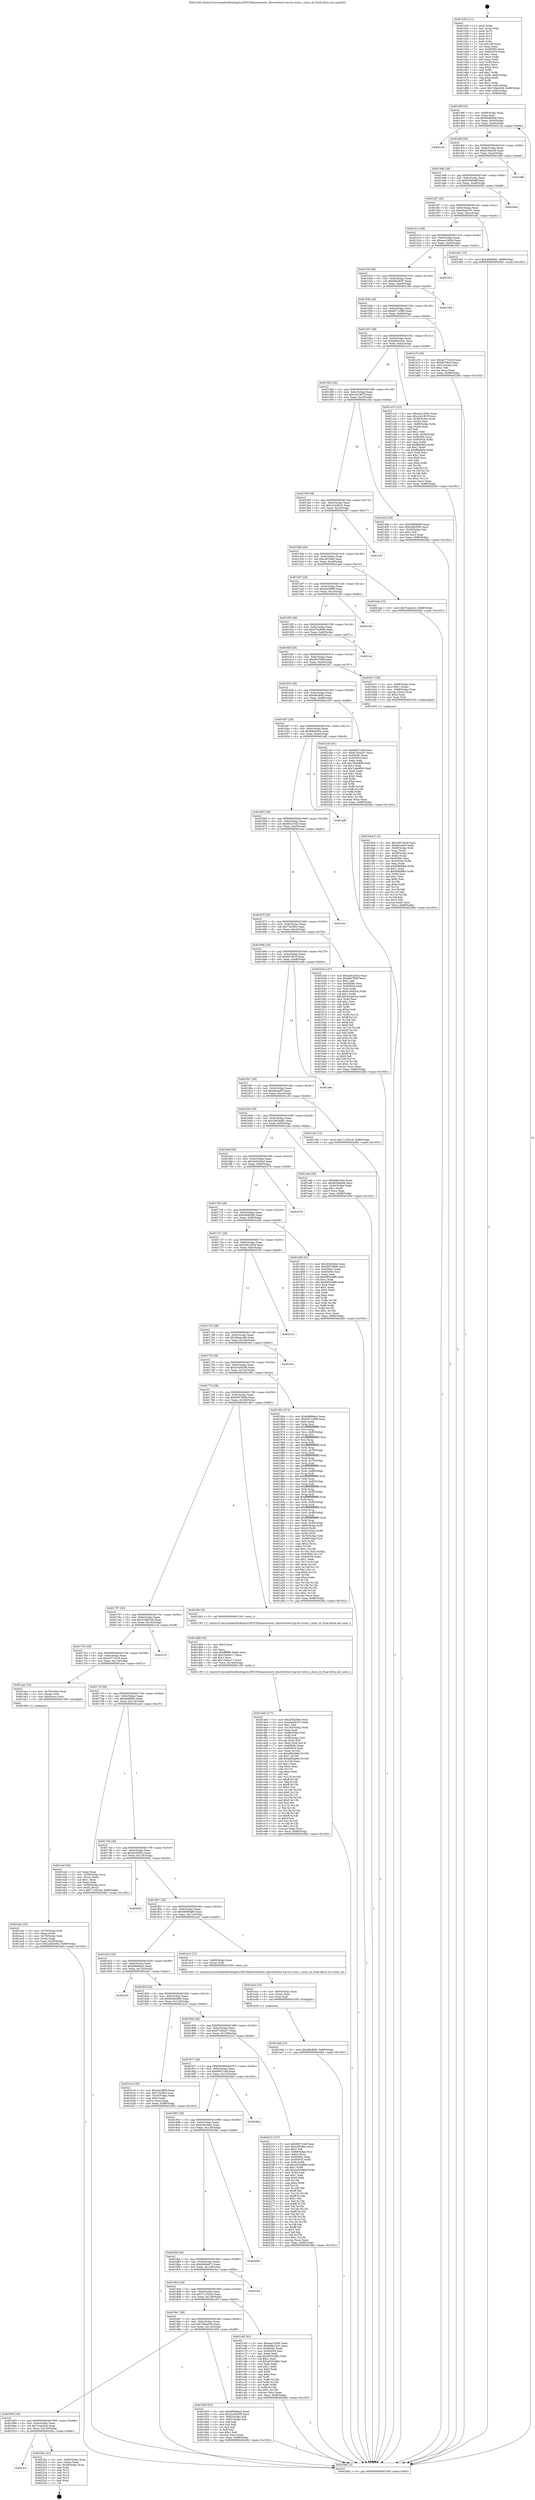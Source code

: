 digraph "0x401430" {
  label = "0x401430 (/mnt/c/Users/mathe/Desktop/tcc/POCII/binaries/extr_libuvtesttest-tcp-try-write.c_close_cb_Final-ollvm.out::main(0))"
  labelloc = "t"
  node[shape=record]

  Entry [label="",width=0.3,height=0.3,shape=circle,fillcolor=black,style=filled]
  "0x40149f" [label="{
     0x40149f [32]\l
     | [instrs]\l
     &nbsp;&nbsp;0x40149f \<+6\>: mov -0x88(%rbp),%eax\l
     &nbsp;&nbsp;0x4014a5 \<+2\>: mov %eax,%ecx\l
     &nbsp;&nbsp;0x4014a7 \<+6\>: sub $0x83d60fa9,%ecx\l
     &nbsp;&nbsp;0x4014ad \<+6\>: mov %eax,-0x9c(%rbp)\l
     &nbsp;&nbsp;0x4014b3 \<+6\>: mov %ecx,-0xa0(%rbp)\l
     &nbsp;&nbsp;0x4014b9 \<+6\>: je 000000000040213e \<main+0xd0e\>\l
  }"]
  "0x40213e" [label="{
     0x40213e\l
  }", style=dashed]
  "0x4014bf" [label="{
     0x4014bf [28]\l
     | [instrs]\l
     &nbsp;&nbsp;0x4014bf \<+5\>: jmp 00000000004014c4 \<main+0x94\>\l
     &nbsp;&nbsp;0x4014c4 \<+6\>: mov -0x9c(%rbp),%eax\l
     &nbsp;&nbsp;0x4014ca \<+5\>: sub $0x91fde204,%eax\l
     &nbsp;&nbsp;0x4014cf \<+6\>: mov %eax,-0xa4(%rbp)\l
     &nbsp;&nbsp;0x4014d5 \<+6\>: je 0000000000401fd6 \<main+0xba6\>\l
  }"]
  Exit [label="",width=0.3,height=0.3,shape=circle,fillcolor=black,style=filled,peripheries=2]
  "0x401fd6" [label="{
     0x401fd6\l
  }", style=dashed]
  "0x4014db" [label="{
     0x4014db [28]\l
     | [instrs]\l
     &nbsp;&nbsp;0x4014db \<+5\>: jmp 00000000004014e0 \<main+0xb0\>\l
     &nbsp;&nbsp;0x4014e0 \<+6\>: mov -0x9c(%rbp),%eax\l
     &nbsp;&nbsp;0x4014e6 \<+5\>: sub $0x93600eff,%eax\l
     &nbsp;&nbsp;0x4014eb \<+6\>: mov %eax,-0xa8(%rbp)\l
     &nbsp;&nbsp;0x4014f1 \<+6\>: je 0000000000402009 \<main+0xbd9\>\l
  }"]
  "0x40191f" [label="{
     0x40191f\l
  }", style=dashed]
  "0x402009" [label="{
     0x402009\l
  }", style=dashed]
  "0x4014f7" [label="{
     0x4014f7 [28]\l
     | [instrs]\l
     &nbsp;&nbsp;0x4014f7 \<+5\>: jmp 00000000004014fc \<main+0xcc\>\l
     &nbsp;&nbsp;0x4014fc \<+6\>: mov -0x9c(%rbp),%eax\l
     &nbsp;&nbsp;0x401502 \<+5\>: sub $0xa5eeb191,%eax\l
     &nbsp;&nbsp;0x401507 \<+6\>: mov %eax,-0xac(%rbp)\l
     &nbsp;&nbsp;0x40150d \<+6\>: je 0000000000401e91 \<main+0xa61\>\l
  }"]
  "0x4022bc" [label="{
     0x4022bc [21]\l
     | [instrs]\l
     &nbsp;&nbsp;0x4022bc \<+4\>: mov -0x80(%rbp),%rax\l
     &nbsp;&nbsp;0x4022c0 \<+2\>: mov (%rax),%eax\l
     &nbsp;&nbsp;0x4022c2 \<+4\>: lea -0x28(%rbp),%rsp\l
     &nbsp;&nbsp;0x4022c6 \<+1\>: pop %rbx\l
     &nbsp;&nbsp;0x4022c7 \<+2\>: pop %r12\l
     &nbsp;&nbsp;0x4022c9 \<+2\>: pop %r13\l
     &nbsp;&nbsp;0x4022cb \<+2\>: pop %r14\l
     &nbsp;&nbsp;0x4022cd \<+2\>: pop %r15\l
     &nbsp;&nbsp;0x4022cf \<+1\>: pop %rbp\l
     &nbsp;&nbsp;0x4022d0 \<+1\>: ret\l
  }"]
  "0x401e91" [label="{
     0x401e91 [15]\l
     | [instrs]\l
     &nbsp;&nbsp;0x401e91 \<+10\>: movl $0x4fa80fb2,-0x88(%rbp)\l
     &nbsp;&nbsp;0x401e9b \<+5\>: jmp 0000000000402482 \<main+0x1052\>\l
  }"]
  "0x401513" [label="{
     0x401513 [28]\l
     | [instrs]\l
     &nbsp;&nbsp;0x401513 \<+5\>: jmp 0000000000401518 \<main+0xe8\>\l
     &nbsp;&nbsp;0x401518 \<+6\>: mov -0x9c(%rbp),%eax\l
     &nbsp;&nbsp;0x40151e \<+5\>: sub $0xaea14564,%eax\l
     &nbsp;&nbsp;0x401523 \<+6\>: mov %eax,-0xb0(%rbp)\l
     &nbsp;&nbsp;0x401529 \<+6\>: je 0000000000402353 \<main+0xf23\>\l
  }"]
  "0x401edd" [label="{
     0x401edd [15]\l
     | [instrs]\l
     &nbsp;&nbsp;0x401edd \<+10\>: movl $0xef4c80fc,-0x88(%rbp)\l
     &nbsp;&nbsp;0x401ee7 \<+5\>: jmp 0000000000402482 \<main+0x1052\>\l
  }"]
  "0x402353" [label="{
     0x402353\l
  }", style=dashed]
  "0x40152f" [label="{
     0x40152f [28]\l
     | [instrs]\l
     &nbsp;&nbsp;0x40152f \<+5\>: jmp 0000000000401534 \<main+0x104\>\l
     &nbsp;&nbsp;0x401534 \<+6\>: mov -0x9c(%rbp),%eax\l
     &nbsp;&nbsp;0x40153a \<+5\>: sub $0xb8a28cf7,%eax\l
     &nbsp;&nbsp;0x40153f \<+6\>: mov %eax,-0xb4(%rbp)\l
     &nbsp;&nbsp;0x401545 \<+6\>: je 0000000000402168 \<main+0xd38\>\l
  }"]
  "0x401ece" [label="{
     0x401ece [15]\l
     | [instrs]\l
     &nbsp;&nbsp;0x401ece \<+4\>: mov -0x60(%rbp),%rax\l
     &nbsp;&nbsp;0x401ed2 \<+3\>: mov (%rax),%rax\l
     &nbsp;&nbsp;0x401ed5 \<+3\>: mov %rax,%rdi\l
     &nbsp;&nbsp;0x401ed8 \<+5\>: call 0000000000401030 \<free@plt\>\l
     | [calls]\l
     &nbsp;&nbsp;0x401030 \{1\} (unknown)\l
  }"]
  "0x402168" [label="{
     0x402168\l
  }", style=dashed]
  "0x40154b" [label="{
     0x40154b [28]\l
     | [instrs]\l
     &nbsp;&nbsp;0x40154b \<+5\>: jmp 0000000000401550 \<main+0x120\>\l
     &nbsp;&nbsp;0x401550 \<+6\>: mov -0x9c(%rbp),%eax\l
     &nbsp;&nbsp;0x401556 \<+5\>: sub $0xb971c069,%eax\l
     &nbsp;&nbsp;0x40155b \<+6\>: mov %eax,-0xb8(%rbp)\l
     &nbsp;&nbsp;0x401561 \<+6\>: je 0000000000401a70 \<main+0x640\>\l
  }"]
  "0x401de0" [label="{
     0x401de0 [177]\l
     | [instrs]\l
     &nbsp;&nbsp;0x401de0 \<+5\>: mov $0x2b5d29ed,%ecx\l
     &nbsp;&nbsp;0x401de5 \<+5\>: mov $0xa5eeb191,%edx\l
     &nbsp;&nbsp;0x401dea \<+3\>: mov $0x1,%sil\l
     &nbsp;&nbsp;0x401ded \<+6\>: mov -0x144(%rbp),%edi\l
     &nbsp;&nbsp;0x401df3 \<+3\>: imul %eax,%edi\l
     &nbsp;&nbsp;0x401df6 \<+4\>: mov -0x60(%rbp),%r8\l
     &nbsp;&nbsp;0x401dfa \<+3\>: mov (%r8),%r8\l
     &nbsp;&nbsp;0x401dfd \<+4\>: mov -0x58(%rbp),%r9\l
     &nbsp;&nbsp;0x401e01 \<+3\>: movslq (%r9),%r9\l
     &nbsp;&nbsp;0x401e04 \<+4\>: mov %edi,(%r8,%r9,4)\l
     &nbsp;&nbsp;0x401e08 \<+7\>: mov 0x40506c,%eax\l
     &nbsp;&nbsp;0x401e0f \<+7\>: mov 0x405054,%edi\l
     &nbsp;&nbsp;0x401e16 \<+3\>: mov %eax,%r10d\l
     &nbsp;&nbsp;0x401e19 \<+7\>: sub $0xa9f2ab8d,%r10d\l
     &nbsp;&nbsp;0x401e20 \<+4\>: sub $0x1,%r10d\l
     &nbsp;&nbsp;0x401e24 \<+7\>: add $0xa9f2ab8d,%r10d\l
     &nbsp;&nbsp;0x401e2b \<+4\>: imul %r10d,%eax\l
     &nbsp;&nbsp;0x401e2f \<+3\>: and $0x1,%eax\l
     &nbsp;&nbsp;0x401e32 \<+3\>: cmp $0x0,%eax\l
     &nbsp;&nbsp;0x401e35 \<+4\>: sete %r11b\l
     &nbsp;&nbsp;0x401e39 \<+3\>: cmp $0xa,%edi\l
     &nbsp;&nbsp;0x401e3c \<+3\>: setl %bl\l
     &nbsp;&nbsp;0x401e3f \<+3\>: mov %r11b,%r14b\l
     &nbsp;&nbsp;0x401e42 \<+4\>: xor $0xff,%r14b\l
     &nbsp;&nbsp;0x401e46 \<+3\>: mov %bl,%r15b\l
     &nbsp;&nbsp;0x401e49 \<+4\>: xor $0xff,%r15b\l
     &nbsp;&nbsp;0x401e4d \<+4\>: xor $0x0,%sil\l
     &nbsp;&nbsp;0x401e51 \<+3\>: mov %r14b,%r12b\l
     &nbsp;&nbsp;0x401e54 \<+4\>: and $0x0,%r12b\l
     &nbsp;&nbsp;0x401e58 \<+3\>: and %sil,%r11b\l
     &nbsp;&nbsp;0x401e5b \<+3\>: mov %r15b,%r13b\l
     &nbsp;&nbsp;0x401e5e \<+4\>: and $0x0,%r13b\l
     &nbsp;&nbsp;0x401e62 \<+3\>: and %sil,%bl\l
     &nbsp;&nbsp;0x401e65 \<+3\>: or %r11b,%r12b\l
     &nbsp;&nbsp;0x401e68 \<+3\>: or %bl,%r13b\l
     &nbsp;&nbsp;0x401e6b \<+3\>: xor %r13b,%r12b\l
     &nbsp;&nbsp;0x401e6e \<+3\>: or %r15b,%r14b\l
     &nbsp;&nbsp;0x401e71 \<+4\>: xor $0xff,%r14b\l
     &nbsp;&nbsp;0x401e75 \<+4\>: or $0x0,%sil\l
     &nbsp;&nbsp;0x401e79 \<+3\>: and %sil,%r14b\l
     &nbsp;&nbsp;0x401e7c \<+3\>: or %r14b,%r12b\l
     &nbsp;&nbsp;0x401e7f \<+4\>: test $0x1,%r12b\l
     &nbsp;&nbsp;0x401e83 \<+3\>: cmovne %edx,%ecx\l
     &nbsp;&nbsp;0x401e86 \<+6\>: mov %ecx,-0x88(%rbp)\l
     &nbsp;&nbsp;0x401e8c \<+5\>: jmp 0000000000402482 \<main+0x1052\>\l
  }"]
  "0x401a70" [label="{
     0x401a70 [30]\l
     | [instrs]\l
     &nbsp;&nbsp;0x401a70 \<+5\>: mov $0x4d771b18,%eax\l
     &nbsp;&nbsp;0x401a75 \<+5\>: mov $0x8679b1f,%ecx\l
     &nbsp;&nbsp;0x401a7a \<+3\>: mov -0x31(%rbp),%dl\l
     &nbsp;&nbsp;0x401a7d \<+3\>: test $0x1,%dl\l
     &nbsp;&nbsp;0x401a80 \<+3\>: cmovne %ecx,%eax\l
     &nbsp;&nbsp;0x401a83 \<+6\>: mov %eax,-0x88(%rbp)\l
     &nbsp;&nbsp;0x401a89 \<+5\>: jmp 0000000000402482 \<main+0x1052\>\l
  }"]
  "0x401567" [label="{
     0x401567 [28]\l
     | [instrs]\l
     &nbsp;&nbsp;0x401567 \<+5\>: jmp 000000000040156c \<main+0x13c\>\l
     &nbsp;&nbsp;0x40156c \<+6\>: mov -0x9c(%rbp),%eax\l
     &nbsp;&nbsp;0x401572 \<+5\>: sub $0xb99a32d1,%eax\l
     &nbsp;&nbsp;0x401577 \<+6\>: mov %eax,-0xbc(%rbp)\l
     &nbsp;&nbsp;0x40157d \<+6\>: je 0000000000401cc0 \<main+0x890\>\l
  }"]
  "0x401db8" [label="{
     0x401db8 [40]\l
     | [instrs]\l
     &nbsp;&nbsp;0x401db8 \<+5\>: mov $0x2,%ecx\l
     &nbsp;&nbsp;0x401dbd \<+1\>: cltd\l
     &nbsp;&nbsp;0x401dbe \<+2\>: idiv %ecx\l
     &nbsp;&nbsp;0x401dc0 \<+6\>: imul $0xfffffffe,%edx,%ecx\l
     &nbsp;&nbsp;0x401dc6 \<+6\>: sub $0x10e0ac17,%ecx\l
     &nbsp;&nbsp;0x401dcc \<+3\>: add $0x1,%ecx\l
     &nbsp;&nbsp;0x401dcf \<+6\>: add $0x10e0ac17,%ecx\l
     &nbsp;&nbsp;0x401dd5 \<+6\>: mov %ecx,-0x144(%rbp)\l
     &nbsp;&nbsp;0x401ddb \<+5\>: call 0000000000401160 \<next_i\>\l
     | [calls]\l
     &nbsp;&nbsp;0x401160 \{1\} (/mnt/c/Users/mathe/Desktop/tcc/POCII/binaries/extr_libuvtesttest-tcp-try-write.c_close_cb_Final-ollvm.out::next_i)\l
  }"]
  "0x401cc0" [label="{
     0x401cc0 [122]\l
     | [instrs]\l
     &nbsp;&nbsp;0x401cc0 \<+5\>: mov $0xaea14564,%eax\l
     &nbsp;&nbsp;0x401cc5 \<+5\>: mov $0xc2e1907f,%ecx\l
     &nbsp;&nbsp;0x401cca \<+4\>: mov -0x58(%rbp),%rdx\l
     &nbsp;&nbsp;0x401cce \<+2\>: mov (%rdx),%esi\l
     &nbsp;&nbsp;0x401cd0 \<+4\>: mov -0x68(%rbp),%rdx\l
     &nbsp;&nbsp;0x401cd4 \<+2\>: cmp (%rdx),%esi\l
     &nbsp;&nbsp;0x401cd6 \<+4\>: setl %dil\l
     &nbsp;&nbsp;0x401cda \<+4\>: and $0x1,%dil\l
     &nbsp;&nbsp;0x401cde \<+4\>: mov %dil,-0x29(%rbp)\l
     &nbsp;&nbsp;0x401ce2 \<+7\>: mov 0x40506c,%esi\l
     &nbsp;&nbsp;0x401ce9 \<+8\>: mov 0x405054,%r8d\l
     &nbsp;&nbsp;0x401cf1 \<+3\>: mov %esi,%r9d\l
     &nbsp;&nbsp;0x401cf4 \<+7\>: add $0xffeaf40a,%r9d\l
     &nbsp;&nbsp;0x401cfb \<+4\>: sub $0x1,%r9d\l
     &nbsp;&nbsp;0x401cff \<+7\>: sub $0xffeaf40a,%r9d\l
     &nbsp;&nbsp;0x401d06 \<+4\>: imul %r9d,%esi\l
     &nbsp;&nbsp;0x401d0a \<+3\>: and $0x1,%esi\l
     &nbsp;&nbsp;0x401d0d \<+3\>: cmp $0x0,%esi\l
     &nbsp;&nbsp;0x401d10 \<+4\>: sete %dil\l
     &nbsp;&nbsp;0x401d14 \<+4\>: cmp $0xa,%r8d\l
     &nbsp;&nbsp;0x401d18 \<+4\>: setl %r10b\l
     &nbsp;&nbsp;0x401d1c \<+3\>: mov %dil,%r11b\l
     &nbsp;&nbsp;0x401d1f \<+3\>: and %r10b,%r11b\l
     &nbsp;&nbsp;0x401d22 \<+3\>: xor %r10b,%dil\l
     &nbsp;&nbsp;0x401d25 \<+3\>: or %dil,%r11b\l
     &nbsp;&nbsp;0x401d28 \<+4\>: test $0x1,%r11b\l
     &nbsp;&nbsp;0x401d2c \<+3\>: cmovne %ecx,%eax\l
     &nbsp;&nbsp;0x401d2f \<+6\>: mov %eax,-0x88(%rbp)\l
     &nbsp;&nbsp;0x401d35 \<+5\>: jmp 0000000000402482 \<main+0x1052\>\l
  }"]
  "0x401583" [label="{
     0x401583 [28]\l
     | [instrs]\l
     &nbsp;&nbsp;0x401583 \<+5\>: jmp 0000000000401588 \<main+0x158\>\l
     &nbsp;&nbsp;0x401588 \<+6\>: mov -0x9c(%rbp),%eax\l
     &nbsp;&nbsp;0x40158e \<+5\>: sub $0xc2e1907f,%eax\l
     &nbsp;&nbsp;0x401593 \<+6\>: mov %eax,-0xc0(%rbp)\l
     &nbsp;&nbsp;0x401599 \<+6\>: je 0000000000401d3a \<main+0x90a\>\l
  }"]
  "0x401be4" [label="{
     0x401be4 [114]\l
     | [instrs]\l
     &nbsp;&nbsp;0x401be4 \<+5\>: mov $0x2d0c263d,%ecx\l
     &nbsp;&nbsp;0x401be9 \<+5\>: mov $0xebcae50,%edx\l
     &nbsp;&nbsp;0x401bee \<+4\>: mov -0x60(%rbp),%rdi\l
     &nbsp;&nbsp;0x401bf2 \<+3\>: mov %rax,(%rdi)\l
     &nbsp;&nbsp;0x401bf5 \<+4\>: mov -0x58(%rbp),%rax\l
     &nbsp;&nbsp;0x401bf9 \<+6\>: movl $0x0,(%rax)\l
     &nbsp;&nbsp;0x401bff \<+7\>: mov 0x40506c,%esi\l
     &nbsp;&nbsp;0x401c06 \<+8\>: mov 0x405054,%r8d\l
     &nbsp;&nbsp;0x401c0e \<+3\>: mov %esi,%r9d\l
     &nbsp;&nbsp;0x401c11 \<+7\>: add $0xf0869fb4,%r9d\l
     &nbsp;&nbsp;0x401c18 \<+4\>: sub $0x1,%r9d\l
     &nbsp;&nbsp;0x401c1c \<+7\>: sub $0xf0869fb4,%r9d\l
     &nbsp;&nbsp;0x401c23 \<+4\>: imul %r9d,%esi\l
     &nbsp;&nbsp;0x401c27 \<+3\>: and $0x1,%esi\l
     &nbsp;&nbsp;0x401c2a \<+3\>: cmp $0x0,%esi\l
     &nbsp;&nbsp;0x401c2d \<+4\>: sete %r10b\l
     &nbsp;&nbsp;0x401c31 \<+4\>: cmp $0xa,%r8d\l
     &nbsp;&nbsp;0x401c35 \<+4\>: setl %r11b\l
     &nbsp;&nbsp;0x401c39 \<+3\>: mov %r10b,%bl\l
     &nbsp;&nbsp;0x401c3c \<+3\>: and %r11b,%bl\l
     &nbsp;&nbsp;0x401c3f \<+3\>: xor %r11b,%r10b\l
     &nbsp;&nbsp;0x401c42 \<+3\>: or %r10b,%bl\l
     &nbsp;&nbsp;0x401c45 \<+3\>: test $0x1,%bl\l
     &nbsp;&nbsp;0x401c48 \<+3\>: cmovne %edx,%ecx\l
     &nbsp;&nbsp;0x401c4b \<+6\>: mov %ecx,-0x88(%rbp)\l
     &nbsp;&nbsp;0x401c51 \<+5\>: jmp 0000000000402482 \<main+0x1052\>\l
  }"]
  "0x401d3a" [label="{
     0x401d3a [30]\l
     | [instrs]\l
     &nbsp;&nbsp;0x401d3a \<+5\>: mov $0x59099a69,%eax\l
     &nbsp;&nbsp;0x401d3f \<+5\>: mov $0x2d0b5f40,%ecx\l
     &nbsp;&nbsp;0x401d44 \<+3\>: mov -0x29(%rbp),%dl\l
     &nbsp;&nbsp;0x401d47 \<+3\>: test $0x1,%dl\l
     &nbsp;&nbsp;0x401d4a \<+3\>: cmovne %ecx,%eax\l
     &nbsp;&nbsp;0x401d4d \<+6\>: mov %eax,-0x88(%rbp)\l
     &nbsp;&nbsp;0x401d53 \<+5\>: jmp 0000000000402482 \<main+0x1052\>\l
  }"]
  "0x40159f" [label="{
     0x40159f [28]\l
     | [instrs]\l
     &nbsp;&nbsp;0x40159f \<+5\>: jmp 00000000004015a4 \<main+0x174\>\l
     &nbsp;&nbsp;0x4015a4 \<+6\>: mov -0x9c(%rbp),%eax\l
     &nbsp;&nbsp;0x4015aa \<+5\>: sub $0xc4c2db1b,%eax\l
     &nbsp;&nbsp;0x4015af \<+6\>: mov %eax,-0xc4(%rbp)\l
     &nbsp;&nbsp;0x4015b5 \<+6\>: je 0000000000401f47 \<main+0xb17\>\l
  }"]
  "0x401abc" [label="{
     0x401abc [30]\l
     | [instrs]\l
     &nbsp;&nbsp;0x401abc \<+4\>: mov -0x70(%rbp),%rdi\l
     &nbsp;&nbsp;0x401ac0 \<+2\>: mov %eax,(%rdi)\l
     &nbsp;&nbsp;0x401ac2 \<+4\>: mov -0x70(%rbp),%rdi\l
     &nbsp;&nbsp;0x401ac6 \<+2\>: mov (%rdi),%eax\l
     &nbsp;&nbsp;0x401ac8 \<+3\>: mov %eax,-0x30(%rbp)\l
     &nbsp;&nbsp;0x401acb \<+10\>: movl $0x2a634462,-0x88(%rbp)\l
     &nbsp;&nbsp;0x401ad5 \<+5\>: jmp 0000000000402482 \<main+0x1052\>\l
  }"]
  "0x401f47" [label="{
     0x401f47\l
  }", style=dashed]
  "0x4015bb" [label="{
     0x4015bb [28]\l
     | [instrs]\l
     &nbsp;&nbsp;0x4015bb \<+5\>: jmp 00000000004015c0 \<main+0x190\>\l
     &nbsp;&nbsp;0x4015c0 \<+6\>: mov -0x9c(%rbp),%eax\l
     &nbsp;&nbsp;0x4015c6 \<+5\>: sub $0xc4f33fee,%eax\l
     &nbsp;&nbsp;0x4015cb \<+6\>: mov %eax,-0xc8(%rbp)\l
     &nbsp;&nbsp;0x4015d1 \<+6\>: je 00000000004022ad \<main+0xe7d\>\l
  }"]
  "0x401430" [label="{
     0x401430 [111]\l
     | [instrs]\l
     &nbsp;&nbsp;0x401430 \<+1\>: push %rbp\l
     &nbsp;&nbsp;0x401431 \<+3\>: mov %rsp,%rbp\l
     &nbsp;&nbsp;0x401434 \<+2\>: push %r15\l
     &nbsp;&nbsp;0x401436 \<+2\>: push %r14\l
     &nbsp;&nbsp;0x401438 \<+2\>: push %r13\l
     &nbsp;&nbsp;0x40143a \<+2\>: push %r12\l
     &nbsp;&nbsp;0x40143c \<+1\>: push %rbx\l
     &nbsp;&nbsp;0x40143d \<+7\>: sub $0x148,%rsp\l
     &nbsp;&nbsp;0x401444 \<+2\>: xor %eax,%eax\l
     &nbsp;&nbsp;0x401446 \<+7\>: mov 0x40506c,%ecx\l
     &nbsp;&nbsp;0x40144d \<+7\>: mov 0x405054,%edx\l
     &nbsp;&nbsp;0x401454 \<+3\>: sub $0x1,%eax\l
     &nbsp;&nbsp;0x401457 \<+3\>: mov %ecx,%r8d\l
     &nbsp;&nbsp;0x40145a \<+3\>: add %eax,%r8d\l
     &nbsp;&nbsp;0x40145d \<+4\>: imul %r8d,%ecx\l
     &nbsp;&nbsp;0x401461 \<+3\>: and $0x1,%ecx\l
     &nbsp;&nbsp;0x401464 \<+3\>: cmp $0x0,%ecx\l
     &nbsp;&nbsp;0x401467 \<+4\>: sete %r9b\l
     &nbsp;&nbsp;0x40146b \<+4\>: and $0x1,%r9b\l
     &nbsp;&nbsp;0x40146f \<+7\>: mov %r9b,-0x82(%rbp)\l
     &nbsp;&nbsp;0x401476 \<+3\>: cmp $0xa,%edx\l
     &nbsp;&nbsp;0x401479 \<+4\>: setl %r9b\l
     &nbsp;&nbsp;0x40147d \<+4\>: and $0x1,%r9b\l
     &nbsp;&nbsp;0x401481 \<+7\>: mov %r9b,-0x81(%rbp)\l
     &nbsp;&nbsp;0x401488 \<+10\>: movl $0x728ea50d,-0x88(%rbp)\l
     &nbsp;&nbsp;0x401492 \<+6\>: mov %edi,-0x8c(%rbp)\l
     &nbsp;&nbsp;0x401498 \<+7\>: mov %rsi,-0x98(%rbp)\l
  }"]
  "0x4022ad" [label="{
     0x4022ad [15]\l
     | [instrs]\l
     &nbsp;&nbsp;0x4022ad \<+10\>: movl $0x7caecbc4,-0x88(%rbp)\l
     &nbsp;&nbsp;0x4022b7 \<+5\>: jmp 0000000000402482 \<main+0x1052\>\l
  }"]
  "0x4015d7" [label="{
     0x4015d7 [28]\l
     | [instrs]\l
     &nbsp;&nbsp;0x4015d7 \<+5\>: jmp 00000000004015dc \<main+0x1ac\>\l
     &nbsp;&nbsp;0x4015dc \<+6\>: mov -0x9c(%rbp),%eax\l
     &nbsp;&nbsp;0x4015e2 \<+5\>: sub $0xcfa29f98,%eax\l
     &nbsp;&nbsp;0x4015e7 \<+6\>: mov %eax,-0xcc(%rbp)\l
     &nbsp;&nbsp;0x4015ed \<+6\>: je 0000000000402192 \<main+0xd62\>\l
  }"]
  "0x402482" [label="{
     0x402482 [5]\l
     | [instrs]\l
     &nbsp;&nbsp;0x402482 \<+5\>: jmp 000000000040149f \<main+0x6f\>\l
  }"]
  "0x402192" [label="{
     0x402192\l
  }", style=dashed]
  "0x4015f3" [label="{
     0x4015f3 [28]\l
     | [instrs]\l
     &nbsp;&nbsp;0x4015f3 \<+5\>: jmp 00000000004015f8 \<main+0x1c8\>\l
     &nbsp;&nbsp;0x4015f8 \<+6\>: mov -0x9c(%rbp),%eax\l
     &nbsp;&nbsp;0x4015fe \<+5\>: sub $0xd70c96d5,%eax\l
     &nbsp;&nbsp;0x401603 \<+6\>: mov %eax,-0xd0(%rbp)\l
     &nbsp;&nbsp;0x401609 \<+6\>: je 00000000004021a1 \<main+0xd71\>\l
  }"]
  "0x401903" [label="{
     0x401903 [28]\l
     | [instrs]\l
     &nbsp;&nbsp;0x401903 \<+5\>: jmp 0000000000401908 \<main+0x4d8\>\l
     &nbsp;&nbsp;0x401908 \<+6\>: mov -0x9c(%rbp),%eax\l
     &nbsp;&nbsp;0x40190e \<+5\>: sub $0x7caecbc4,%eax\l
     &nbsp;&nbsp;0x401913 \<+6\>: mov %eax,-0x140(%rbp)\l
     &nbsp;&nbsp;0x401919 \<+6\>: je 00000000004022bc \<main+0xe8c\>\l
  }"]
  "0x4021a1" [label="{
     0x4021a1\l
  }", style=dashed]
  "0x40160f" [label="{
     0x40160f [28]\l
     | [instrs]\l
     &nbsp;&nbsp;0x40160f \<+5\>: jmp 0000000000401614 \<main+0x1e4\>\l
     &nbsp;&nbsp;0x401614 \<+6\>: mov -0x9c(%rbp),%eax\l
     &nbsp;&nbsp;0x40161a \<+5\>: sub $0xd9e7f00f,%eax\l
     &nbsp;&nbsp;0x40161f \<+6\>: mov %eax,-0xd4(%rbp)\l
     &nbsp;&nbsp;0x401625 \<+6\>: je 0000000000401bc7 \<main+0x797\>\l
  }"]
  "0x401929" [label="{
     0x401929 [53]\l
     | [instrs]\l
     &nbsp;&nbsp;0x401929 \<+5\>: mov $0x60688aa3,%eax\l
     &nbsp;&nbsp;0x40192e \<+5\>: mov $0x3c4d4208,%ecx\l
     &nbsp;&nbsp;0x401933 \<+6\>: mov -0x82(%rbp),%dl\l
     &nbsp;&nbsp;0x401939 \<+7\>: mov -0x81(%rbp),%sil\l
     &nbsp;&nbsp;0x401940 \<+3\>: mov %dl,%dil\l
     &nbsp;&nbsp;0x401943 \<+3\>: and %sil,%dil\l
     &nbsp;&nbsp;0x401946 \<+3\>: xor %sil,%dl\l
     &nbsp;&nbsp;0x401949 \<+3\>: or %dl,%dil\l
     &nbsp;&nbsp;0x40194c \<+4\>: test $0x1,%dil\l
     &nbsp;&nbsp;0x401950 \<+3\>: cmovne %ecx,%eax\l
     &nbsp;&nbsp;0x401953 \<+6\>: mov %eax,-0x88(%rbp)\l
     &nbsp;&nbsp;0x401959 \<+5\>: jmp 0000000000402482 \<main+0x1052\>\l
  }"]
  "0x401bc7" [label="{
     0x401bc7 [29]\l
     | [instrs]\l
     &nbsp;&nbsp;0x401bc7 \<+4\>: mov -0x68(%rbp),%rax\l
     &nbsp;&nbsp;0x401bcb \<+6\>: movl $0x1,(%rax)\l
     &nbsp;&nbsp;0x401bd1 \<+4\>: mov -0x68(%rbp),%rax\l
     &nbsp;&nbsp;0x401bd5 \<+3\>: movslq (%rax),%rax\l
     &nbsp;&nbsp;0x401bd8 \<+4\>: shl $0x2,%rax\l
     &nbsp;&nbsp;0x401bdc \<+3\>: mov %rax,%rdi\l
     &nbsp;&nbsp;0x401bdf \<+5\>: call 0000000000401050 \<malloc@plt\>\l
     | [calls]\l
     &nbsp;&nbsp;0x401050 \{1\} (unknown)\l
  }"]
  "0x40162b" [label="{
     0x40162b [28]\l
     | [instrs]\l
     &nbsp;&nbsp;0x40162b \<+5\>: jmp 0000000000401630 \<main+0x200\>\l
     &nbsp;&nbsp;0x401630 \<+6\>: mov -0x9c(%rbp),%eax\l
     &nbsp;&nbsp;0x401636 \<+5\>: sub $0xef4c80fc,%eax\l
     &nbsp;&nbsp;0x40163b \<+6\>: mov %eax,-0xd8(%rbp)\l
     &nbsp;&nbsp;0x401641 \<+6\>: je 00000000004021b5 \<main+0xd85\>\l
  }"]
  "0x4018e7" [label="{
     0x4018e7 [28]\l
     | [instrs]\l
     &nbsp;&nbsp;0x4018e7 \<+5\>: jmp 00000000004018ec \<main+0x4bc\>\l
     &nbsp;&nbsp;0x4018ec \<+6\>: mov -0x9c(%rbp),%eax\l
     &nbsp;&nbsp;0x4018f2 \<+5\>: sub $0x728ea50d,%eax\l
     &nbsp;&nbsp;0x4018f7 \<+6\>: mov %eax,-0x13c(%rbp)\l
     &nbsp;&nbsp;0x4018fd \<+6\>: je 0000000000401929 \<main+0x4f9\>\l
  }"]
  "0x4021b5" [label="{
     0x4021b5 [91]\l
     | [instrs]\l
     &nbsp;&nbsp;0x4021b5 \<+5\>: mov $0x6907c3ef,%eax\l
     &nbsp;&nbsp;0x4021ba \<+5\>: mov $0x6742ba37,%ecx\l
     &nbsp;&nbsp;0x4021bf \<+7\>: mov 0x40506c,%edx\l
     &nbsp;&nbsp;0x4021c6 \<+7\>: mov 0x405054,%esi\l
     &nbsp;&nbsp;0x4021cd \<+2\>: mov %edx,%edi\l
     &nbsp;&nbsp;0x4021cf \<+6\>: add $0x7e6e8f58,%edi\l
     &nbsp;&nbsp;0x4021d5 \<+3\>: sub $0x1,%edi\l
     &nbsp;&nbsp;0x4021d8 \<+6\>: sub $0x7e6e8f58,%edi\l
     &nbsp;&nbsp;0x4021de \<+3\>: imul %edi,%edx\l
     &nbsp;&nbsp;0x4021e1 \<+3\>: and $0x1,%edx\l
     &nbsp;&nbsp;0x4021e4 \<+3\>: cmp $0x0,%edx\l
     &nbsp;&nbsp;0x4021e7 \<+4\>: sete %r8b\l
     &nbsp;&nbsp;0x4021eb \<+3\>: cmp $0xa,%esi\l
     &nbsp;&nbsp;0x4021ee \<+4\>: setl %r9b\l
     &nbsp;&nbsp;0x4021f2 \<+3\>: mov %r8b,%r10b\l
     &nbsp;&nbsp;0x4021f5 \<+3\>: and %r9b,%r10b\l
     &nbsp;&nbsp;0x4021f8 \<+3\>: xor %r9b,%r8b\l
     &nbsp;&nbsp;0x4021fb \<+3\>: or %r8b,%r10b\l
     &nbsp;&nbsp;0x4021fe \<+4\>: test $0x1,%r10b\l
     &nbsp;&nbsp;0x402202 \<+3\>: cmovne %ecx,%eax\l
     &nbsp;&nbsp;0x402205 \<+6\>: mov %eax,-0x88(%rbp)\l
     &nbsp;&nbsp;0x40220b \<+5\>: jmp 0000000000402482 \<main+0x1052\>\l
  }"]
  "0x401647" [label="{
     0x401647 [28]\l
     | [instrs]\l
     &nbsp;&nbsp;0x401647 \<+5\>: jmp 000000000040164c \<main+0x21c\>\l
     &nbsp;&nbsp;0x40164c \<+6\>: mov -0x9c(%rbp),%eax\l
     &nbsp;&nbsp;0x401652 \<+5\>: sub $0xf48a545a,%eax\l
     &nbsp;&nbsp;0x401657 \<+6\>: mov %eax,-0xdc(%rbp)\l
     &nbsp;&nbsp;0x40165d \<+6\>: je 0000000000401af8 \<main+0x6c8\>\l
  }"]
  "0x401c65" [label="{
     0x401c65 [91]\l
     | [instrs]\l
     &nbsp;&nbsp;0x401c65 \<+5\>: mov $0xaea14564,%eax\l
     &nbsp;&nbsp;0x401c6a \<+5\>: mov $0xb99a32d1,%ecx\l
     &nbsp;&nbsp;0x401c6f \<+7\>: mov 0x40506c,%edx\l
     &nbsp;&nbsp;0x401c76 \<+7\>: mov 0x405054,%esi\l
     &nbsp;&nbsp;0x401c7d \<+2\>: mov %edx,%edi\l
     &nbsp;&nbsp;0x401c7f \<+6\>: add $0xd5352d82,%edi\l
     &nbsp;&nbsp;0x401c85 \<+3\>: sub $0x1,%edi\l
     &nbsp;&nbsp;0x401c88 \<+6\>: sub $0xd5352d82,%edi\l
     &nbsp;&nbsp;0x401c8e \<+3\>: imul %edi,%edx\l
     &nbsp;&nbsp;0x401c91 \<+3\>: and $0x1,%edx\l
     &nbsp;&nbsp;0x401c94 \<+3\>: cmp $0x0,%edx\l
     &nbsp;&nbsp;0x401c97 \<+4\>: sete %r8b\l
     &nbsp;&nbsp;0x401c9b \<+3\>: cmp $0xa,%esi\l
     &nbsp;&nbsp;0x401c9e \<+4\>: setl %r9b\l
     &nbsp;&nbsp;0x401ca2 \<+3\>: mov %r8b,%r10b\l
     &nbsp;&nbsp;0x401ca5 \<+3\>: and %r9b,%r10b\l
     &nbsp;&nbsp;0x401ca8 \<+3\>: xor %r9b,%r8b\l
     &nbsp;&nbsp;0x401cab \<+3\>: or %r8b,%r10b\l
     &nbsp;&nbsp;0x401cae \<+4\>: test $0x1,%r10b\l
     &nbsp;&nbsp;0x401cb2 \<+3\>: cmovne %ecx,%eax\l
     &nbsp;&nbsp;0x401cb5 \<+6\>: mov %eax,-0x88(%rbp)\l
     &nbsp;&nbsp;0x401cbb \<+5\>: jmp 0000000000402482 \<main+0x1052\>\l
  }"]
  "0x401af8" [label="{
     0x401af8\l
  }", style=dashed]
  "0x401663" [label="{
     0x401663 [28]\l
     | [instrs]\l
     &nbsp;&nbsp;0x401663 \<+5\>: jmp 0000000000401668 \<main+0x238\>\l
     &nbsp;&nbsp;0x401668 \<+6\>: mov -0x9c(%rbp),%eax\l
     &nbsp;&nbsp;0x40166e \<+5\>: sub $0xf64103d3,%eax\l
     &nbsp;&nbsp;0x401673 \<+6\>: mov %eax,-0xe0(%rbp)\l
     &nbsp;&nbsp;0x401679 \<+6\>: je 0000000000401eec \<main+0xabc\>\l
  }"]
  "0x4018cb" [label="{
     0x4018cb [28]\l
     | [instrs]\l
     &nbsp;&nbsp;0x4018cb \<+5\>: jmp 00000000004018d0 \<main+0x4a0\>\l
     &nbsp;&nbsp;0x4018d0 \<+6\>: mov -0x9c(%rbp),%eax\l
     &nbsp;&nbsp;0x4018d6 \<+5\>: sub $0x71105cc6,%eax\l
     &nbsp;&nbsp;0x4018db \<+6\>: mov %eax,-0x138(%rbp)\l
     &nbsp;&nbsp;0x4018e1 \<+6\>: je 0000000000401c65 \<main+0x835\>\l
  }"]
  "0x401eec" [label="{
     0x401eec\l
  }", style=dashed]
  "0x40167f" [label="{
     0x40167f [28]\l
     | [instrs]\l
     &nbsp;&nbsp;0x40167f \<+5\>: jmp 0000000000401684 \<main+0x254\>\l
     &nbsp;&nbsp;0x401684 \<+6\>: mov -0x9c(%rbp),%eax\l
     &nbsp;&nbsp;0x40168a \<+5\>: sub $0x72e5f9a,%eax\l
     &nbsp;&nbsp;0x40168f \<+6\>: mov %eax,-0xe4(%rbp)\l
     &nbsp;&nbsp;0x401695 \<+6\>: je 0000000000401b34 \<main+0x704\>\l
  }"]
  "0x4023ce" [label="{
     0x4023ce\l
  }", style=dashed]
  "0x401b34" [label="{
     0x401b34 [147]\l
     | [instrs]\l
     &nbsp;&nbsp;0x401b34 \<+5\>: mov $0x2d0c263d,%eax\l
     &nbsp;&nbsp;0x401b39 \<+5\>: mov $0xd9e7f00f,%ecx\l
     &nbsp;&nbsp;0x401b3e \<+2\>: mov $0x1,%dl\l
     &nbsp;&nbsp;0x401b40 \<+7\>: mov 0x40506c,%esi\l
     &nbsp;&nbsp;0x401b47 \<+7\>: mov 0x405054,%edi\l
     &nbsp;&nbsp;0x401b4e \<+3\>: mov %esi,%r8d\l
     &nbsp;&nbsp;0x401b51 \<+7\>: sub $0xd16e03ca,%r8d\l
     &nbsp;&nbsp;0x401b58 \<+4\>: sub $0x1,%r8d\l
     &nbsp;&nbsp;0x401b5c \<+7\>: add $0xd16e03ca,%r8d\l
     &nbsp;&nbsp;0x401b63 \<+4\>: imul %r8d,%esi\l
     &nbsp;&nbsp;0x401b67 \<+3\>: and $0x1,%esi\l
     &nbsp;&nbsp;0x401b6a \<+3\>: cmp $0x0,%esi\l
     &nbsp;&nbsp;0x401b6d \<+4\>: sete %r9b\l
     &nbsp;&nbsp;0x401b71 \<+3\>: cmp $0xa,%edi\l
     &nbsp;&nbsp;0x401b74 \<+4\>: setl %r10b\l
     &nbsp;&nbsp;0x401b78 \<+3\>: mov %r9b,%r11b\l
     &nbsp;&nbsp;0x401b7b \<+4\>: xor $0xff,%r11b\l
     &nbsp;&nbsp;0x401b7f \<+3\>: mov %r10b,%bl\l
     &nbsp;&nbsp;0x401b82 \<+3\>: xor $0xff,%bl\l
     &nbsp;&nbsp;0x401b85 \<+3\>: xor $0x0,%dl\l
     &nbsp;&nbsp;0x401b88 \<+3\>: mov %r11b,%r14b\l
     &nbsp;&nbsp;0x401b8b \<+4\>: and $0x0,%r14b\l
     &nbsp;&nbsp;0x401b8f \<+3\>: and %dl,%r9b\l
     &nbsp;&nbsp;0x401b92 \<+3\>: mov %bl,%r15b\l
     &nbsp;&nbsp;0x401b95 \<+4\>: and $0x0,%r15b\l
     &nbsp;&nbsp;0x401b99 \<+3\>: and %dl,%r10b\l
     &nbsp;&nbsp;0x401b9c \<+3\>: or %r9b,%r14b\l
     &nbsp;&nbsp;0x401b9f \<+3\>: or %r10b,%r15b\l
     &nbsp;&nbsp;0x401ba2 \<+3\>: xor %r15b,%r14b\l
     &nbsp;&nbsp;0x401ba5 \<+3\>: or %bl,%r11b\l
     &nbsp;&nbsp;0x401ba8 \<+4\>: xor $0xff,%r11b\l
     &nbsp;&nbsp;0x401bac \<+3\>: or $0x0,%dl\l
     &nbsp;&nbsp;0x401baf \<+3\>: and %dl,%r11b\l
     &nbsp;&nbsp;0x401bb2 \<+3\>: or %r11b,%r14b\l
     &nbsp;&nbsp;0x401bb5 \<+4\>: test $0x1,%r14b\l
     &nbsp;&nbsp;0x401bb9 \<+3\>: cmovne %ecx,%eax\l
     &nbsp;&nbsp;0x401bbc \<+6\>: mov %eax,-0x88(%rbp)\l
     &nbsp;&nbsp;0x401bc2 \<+5\>: jmp 0000000000402482 \<main+0x1052\>\l
  }"]
  "0x40169b" [label="{
     0x40169b [28]\l
     | [instrs]\l
     &nbsp;&nbsp;0x40169b \<+5\>: jmp 00000000004016a0 \<main+0x270\>\l
     &nbsp;&nbsp;0x4016a0 \<+6\>: mov -0x9c(%rbp),%eax\l
     &nbsp;&nbsp;0x4016a6 \<+5\>: sub $0x8679b1f,%eax\l
     &nbsp;&nbsp;0x4016ab \<+6\>: mov %eax,-0xe8(%rbp)\l
     &nbsp;&nbsp;0x4016b1 \<+6\>: je 0000000000401a8e \<main+0x65e\>\l
  }"]
  "0x4018af" [label="{
     0x4018af [28]\l
     | [instrs]\l
     &nbsp;&nbsp;0x4018af \<+5\>: jmp 00000000004018b4 \<main+0x484\>\l
     &nbsp;&nbsp;0x4018b4 \<+6\>: mov -0x9c(%rbp),%eax\l
     &nbsp;&nbsp;0x4018ba \<+5\>: sub $0x6d06e472,%eax\l
     &nbsp;&nbsp;0x4018bf \<+6\>: mov %eax,-0x134(%rbp)\l
     &nbsp;&nbsp;0x4018c5 \<+6\>: je 00000000004023ce \<main+0xf9e\>\l
  }"]
  "0x401a8e" [label="{
     0x401a8e\l
  }", style=dashed]
  "0x4016b7" [label="{
     0x4016b7 [28]\l
     | [instrs]\l
     &nbsp;&nbsp;0x4016b7 \<+5\>: jmp 00000000004016bc \<main+0x28c\>\l
     &nbsp;&nbsp;0x4016bc \<+6\>: mov -0x9c(%rbp),%eax\l
     &nbsp;&nbsp;0x4016c2 \<+5\>: sub $0xebcae50,%eax\l
     &nbsp;&nbsp;0x4016c7 \<+6\>: mov %eax,-0xec(%rbp)\l
     &nbsp;&nbsp;0x4016cd \<+6\>: je 0000000000401c56 \<main+0x826\>\l
  }"]
  "0x40240b" [label="{
     0x40240b\l
  }", style=dashed]
  "0x401c56" [label="{
     0x401c56 [15]\l
     | [instrs]\l
     &nbsp;&nbsp;0x401c56 \<+10\>: movl $0x71105cc6,-0x88(%rbp)\l
     &nbsp;&nbsp;0x401c60 \<+5\>: jmp 0000000000402482 \<main+0x1052\>\l
  }"]
  "0x4016d3" [label="{
     0x4016d3 [28]\l
     | [instrs]\l
     &nbsp;&nbsp;0x4016d3 \<+5\>: jmp 00000000004016d8 \<main+0x2a8\>\l
     &nbsp;&nbsp;0x4016d8 \<+6\>: mov -0x9c(%rbp),%eax\l
     &nbsp;&nbsp;0x4016de \<+5\>: sub $0x2a634462,%eax\l
     &nbsp;&nbsp;0x4016e3 \<+6\>: mov %eax,-0xf0(%rbp)\l
     &nbsp;&nbsp;0x4016e9 \<+6\>: je 0000000000401ada \<main+0x6aa\>\l
  }"]
  "0x401893" [label="{
     0x401893 [28]\l
     | [instrs]\l
     &nbsp;&nbsp;0x401893 \<+5\>: jmp 0000000000401898 \<main+0x468\>\l
     &nbsp;&nbsp;0x401898 \<+6\>: mov -0x9c(%rbp),%eax\l
     &nbsp;&nbsp;0x40189e \<+5\>: sub $0x6c9e39d1,%eax\l
     &nbsp;&nbsp;0x4018a3 \<+6\>: mov %eax,-0x130(%rbp)\l
     &nbsp;&nbsp;0x4018a9 \<+6\>: je 000000000040240b \<main+0xfdb\>\l
  }"]
  "0x401ada" [label="{
     0x401ada [30]\l
     | [instrs]\l
     &nbsp;&nbsp;0x401ada \<+5\>: mov $0xf48a545a,%eax\l
     &nbsp;&nbsp;0x401adf \<+5\>: mov $0x663bd40b,%ecx\l
     &nbsp;&nbsp;0x401ae4 \<+3\>: mov -0x30(%rbp),%edx\l
     &nbsp;&nbsp;0x401ae7 \<+3\>: cmp $0x1,%edx\l
     &nbsp;&nbsp;0x401aea \<+3\>: cmovl %ecx,%eax\l
     &nbsp;&nbsp;0x401aed \<+6\>: mov %eax,-0x88(%rbp)\l
     &nbsp;&nbsp;0x401af3 \<+5\>: jmp 0000000000402482 \<main+0x1052\>\l
  }"]
  "0x4016ef" [label="{
     0x4016ef [28]\l
     | [instrs]\l
     &nbsp;&nbsp;0x4016ef \<+5\>: jmp 00000000004016f4 \<main+0x2c4\>\l
     &nbsp;&nbsp;0x4016f4 \<+6\>: mov -0x9c(%rbp),%eax\l
     &nbsp;&nbsp;0x4016fa \<+5\>: sub $0x2b5d29ed,%eax\l
     &nbsp;&nbsp;0x4016ff \<+6\>: mov %eax,-0xf4(%rbp)\l
     &nbsp;&nbsp;0x401705 \<+6\>: je 0000000000402378 \<main+0xf48\>\l
  }"]
  "0x40246e" [label="{
     0x40246e\l
  }", style=dashed]
  "0x402378" [label="{
     0x402378\l
  }", style=dashed]
  "0x40170b" [label="{
     0x40170b [28]\l
     | [instrs]\l
     &nbsp;&nbsp;0x40170b \<+5\>: jmp 0000000000401710 \<main+0x2e0\>\l
     &nbsp;&nbsp;0x401710 \<+6\>: mov -0x9c(%rbp),%eax\l
     &nbsp;&nbsp;0x401716 \<+5\>: sub $0x2d0b5f40,%eax\l
     &nbsp;&nbsp;0x40171b \<+6\>: mov %eax,-0xf8(%rbp)\l
     &nbsp;&nbsp;0x401721 \<+6\>: je 0000000000401d58 \<main+0x928\>\l
  }"]
  "0x401877" [label="{
     0x401877 [28]\l
     | [instrs]\l
     &nbsp;&nbsp;0x401877 \<+5\>: jmp 000000000040187c \<main+0x44c\>\l
     &nbsp;&nbsp;0x40187c \<+6\>: mov -0x9c(%rbp),%eax\l
     &nbsp;&nbsp;0x401882 \<+5\>: sub $0x6907c3ef,%eax\l
     &nbsp;&nbsp;0x401887 \<+6\>: mov %eax,-0x12c(%rbp)\l
     &nbsp;&nbsp;0x40188d \<+6\>: je 000000000040246e \<main+0x103e\>\l
  }"]
  "0x401d58" [label="{
     0x401d58 [91]\l
     | [instrs]\l
     &nbsp;&nbsp;0x401d58 \<+5\>: mov $0x2b5d29ed,%eax\l
     &nbsp;&nbsp;0x401d5d \<+5\>: mov $0x4097d8d6,%ecx\l
     &nbsp;&nbsp;0x401d62 \<+7\>: mov 0x40506c,%edx\l
     &nbsp;&nbsp;0x401d69 \<+7\>: mov 0x405054,%esi\l
     &nbsp;&nbsp;0x401d70 \<+2\>: mov %edx,%edi\l
     &nbsp;&nbsp;0x401d72 \<+6\>: sub $0x680449f8,%edi\l
     &nbsp;&nbsp;0x401d78 \<+3\>: sub $0x1,%edi\l
     &nbsp;&nbsp;0x401d7b \<+6\>: add $0x680449f8,%edi\l
     &nbsp;&nbsp;0x401d81 \<+3\>: imul %edi,%edx\l
     &nbsp;&nbsp;0x401d84 \<+3\>: and $0x1,%edx\l
     &nbsp;&nbsp;0x401d87 \<+3\>: cmp $0x0,%edx\l
     &nbsp;&nbsp;0x401d8a \<+4\>: sete %r8b\l
     &nbsp;&nbsp;0x401d8e \<+3\>: cmp $0xa,%esi\l
     &nbsp;&nbsp;0x401d91 \<+4\>: setl %r9b\l
     &nbsp;&nbsp;0x401d95 \<+3\>: mov %r8b,%r10b\l
     &nbsp;&nbsp;0x401d98 \<+3\>: and %r9b,%r10b\l
     &nbsp;&nbsp;0x401d9b \<+3\>: xor %r9b,%r8b\l
     &nbsp;&nbsp;0x401d9e \<+3\>: or %r8b,%r10b\l
     &nbsp;&nbsp;0x401da1 \<+4\>: test $0x1,%r10b\l
     &nbsp;&nbsp;0x401da5 \<+3\>: cmovne %ecx,%eax\l
     &nbsp;&nbsp;0x401da8 \<+6\>: mov %eax,-0x88(%rbp)\l
     &nbsp;&nbsp;0x401dae \<+5\>: jmp 0000000000402482 \<main+0x1052\>\l
  }"]
  "0x401727" [label="{
     0x401727 [28]\l
     | [instrs]\l
     &nbsp;&nbsp;0x401727 \<+5\>: jmp 000000000040172c \<main+0x2fc\>\l
     &nbsp;&nbsp;0x40172c \<+6\>: mov -0x9c(%rbp),%eax\l
     &nbsp;&nbsp;0x401732 \<+5\>: sub $0x2d0c263d,%eax\l
     &nbsp;&nbsp;0x401737 \<+6\>: mov %eax,-0xfc(%rbp)\l
     &nbsp;&nbsp;0x40173d \<+6\>: je 0000000000402316 \<main+0xee6\>\l
  }"]
  "0x402210" [label="{
     0x402210 [157]\l
     | [instrs]\l
     &nbsp;&nbsp;0x402210 \<+5\>: mov $0x6907c3ef,%eax\l
     &nbsp;&nbsp;0x402215 \<+5\>: mov $0xc4f33fee,%ecx\l
     &nbsp;&nbsp;0x40221a \<+2\>: mov $0x1,%dl\l
     &nbsp;&nbsp;0x40221c \<+4\>: mov -0x80(%rbp),%rsi\l
     &nbsp;&nbsp;0x402220 \<+6\>: movl $0x0,(%rsi)\l
     &nbsp;&nbsp;0x402226 \<+7\>: mov 0x40506c,%edi\l
     &nbsp;&nbsp;0x40222d \<+8\>: mov 0x405054,%r8d\l
     &nbsp;&nbsp;0x402235 \<+3\>: mov %edi,%r9d\l
     &nbsp;&nbsp;0x402238 \<+7\>: sub $0xad33b89d,%r9d\l
     &nbsp;&nbsp;0x40223f \<+4\>: sub $0x1,%r9d\l
     &nbsp;&nbsp;0x402243 \<+7\>: add $0xad33b89d,%r9d\l
     &nbsp;&nbsp;0x40224a \<+4\>: imul %r9d,%edi\l
     &nbsp;&nbsp;0x40224e \<+3\>: and $0x1,%edi\l
     &nbsp;&nbsp;0x402251 \<+3\>: cmp $0x0,%edi\l
     &nbsp;&nbsp;0x402254 \<+4\>: sete %r10b\l
     &nbsp;&nbsp;0x402258 \<+4\>: cmp $0xa,%r8d\l
     &nbsp;&nbsp;0x40225c \<+4\>: setl %r11b\l
     &nbsp;&nbsp;0x402260 \<+3\>: mov %r10b,%bl\l
     &nbsp;&nbsp;0x402263 \<+3\>: xor $0xff,%bl\l
     &nbsp;&nbsp;0x402266 \<+3\>: mov %r11b,%r14b\l
     &nbsp;&nbsp;0x402269 \<+4\>: xor $0xff,%r14b\l
     &nbsp;&nbsp;0x40226d \<+3\>: xor $0x1,%dl\l
     &nbsp;&nbsp;0x402270 \<+3\>: mov %bl,%r15b\l
     &nbsp;&nbsp;0x402273 \<+4\>: and $0xff,%r15b\l
     &nbsp;&nbsp;0x402277 \<+3\>: and %dl,%r10b\l
     &nbsp;&nbsp;0x40227a \<+3\>: mov %r14b,%r12b\l
     &nbsp;&nbsp;0x40227d \<+4\>: and $0xff,%r12b\l
     &nbsp;&nbsp;0x402281 \<+3\>: and %dl,%r11b\l
     &nbsp;&nbsp;0x402284 \<+3\>: or %r10b,%r15b\l
     &nbsp;&nbsp;0x402287 \<+3\>: or %r11b,%r12b\l
     &nbsp;&nbsp;0x40228a \<+3\>: xor %r12b,%r15b\l
     &nbsp;&nbsp;0x40228d \<+3\>: or %r14b,%bl\l
     &nbsp;&nbsp;0x402290 \<+3\>: xor $0xff,%bl\l
     &nbsp;&nbsp;0x402293 \<+3\>: or $0x1,%dl\l
     &nbsp;&nbsp;0x402296 \<+2\>: and %dl,%bl\l
     &nbsp;&nbsp;0x402298 \<+3\>: or %bl,%r15b\l
     &nbsp;&nbsp;0x40229b \<+4\>: test $0x1,%r15b\l
     &nbsp;&nbsp;0x40229f \<+3\>: cmovne %ecx,%eax\l
     &nbsp;&nbsp;0x4022a2 \<+6\>: mov %eax,-0x88(%rbp)\l
     &nbsp;&nbsp;0x4022a8 \<+5\>: jmp 0000000000402482 \<main+0x1052\>\l
  }"]
  "0x402316" [label="{
     0x402316\l
  }", style=dashed]
  "0x401743" [label="{
     0x401743 [28]\l
     | [instrs]\l
     &nbsp;&nbsp;0x401743 \<+5\>: jmp 0000000000401748 \<main+0x318\>\l
     &nbsp;&nbsp;0x401748 \<+6\>: mov -0x9c(%rbp),%eax\l
     &nbsp;&nbsp;0x40174e \<+5\>: sub $0x39adce90,%eax\l
     &nbsp;&nbsp;0x401753 \<+6\>: mov %eax,-0x100(%rbp)\l
     &nbsp;&nbsp;0x401759 \<+6\>: je 0000000000401fe5 \<main+0xbb5\>\l
  }"]
  "0x40185b" [label="{
     0x40185b [28]\l
     | [instrs]\l
     &nbsp;&nbsp;0x40185b \<+5\>: jmp 0000000000401860 \<main+0x430\>\l
     &nbsp;&nbsp;0x401860 \<+6\>: mov -0x9c(%rbp),%eax\l
     &nbsp;&nbsp;0x401866 \<+5\>: sub $0x6742ba37,%eax\l
     &nbsp;&nbsp;0x40186b \<+6\>: mov %eax,-0x128(%rbp)\l
     &nbsp;&nbsp;0x401871 \<+6\>: je 0000000000402210 \<main+0xde0\>\l
  }"]
  "0x401fe5" [label="{
     0x401fe5\l
  }", style=dashed]
  "0x40175f" [label="{
     0x40175f [28]\l
     | [instrs]\l
     &nbsp;&nbsp;0x40175f \<+5\>: jmp 0000000000401764 \<main+0x334\>\l
     &nbsp;&nbsp;0x401764 \<+6\>: mov -0x9c(%rbp),%eax\l
     &nbsp;&nbsp;0x40176a \<+5\>: sub $0x3c4d4208,%eax\l
     &nbsp;&nbsp;0x40176f \<+6\>: mov %eax,-0x104(%rbp)\l
     &nbsp;&nbsp;0x401775 \<+6\>: je 000000000040195e \<main+0x52e\>\l
  }"]
  "0x401b16" [label="{
     0x401b16 [30]\l
     | [instrs]\l
     &nbsp;&nbsp;0x401b16 \<+5\>: mov $0xcfa29f98,%eax\l
     &nbsp;&nbsp;0x401b1b \<+5\>: mov $0x72e5f9a,%ecx\l
     &nbsp;&nbsp;0x401b20 \<+3\>: mov -0x30(%rbp),%edx\l
     &nbsp;&nbsp;0x401b23 \<+3\>: cmp $0x0,%edx\l
     &nbsp;&nbsp;0x401b26 \<+3\>: cmove %ecx,%eax\l
     &nbsp;&nbsp;0x401b29 \<+6\>: mov %eax,-0x88(%rbp)\l
     &nbsp;&nbsp;0x401b2f \<+5\>: jmp 0000000000402482 \<main+0x1052\>\l
  }"]
  "0x40195e" [label="{
     0x40195e [274]\l
     | [instrs]\l
     &nbsp;&nbsp;0x40195e \<+5\>: mov $0x60688aa3,%eax\l
     &nbsp;&nbsp;0x401963 \<+5\>: mov $0xb971c069,%ecx\l
     &nbsp;&nbsp;0x401968 \<+2\>: xor %edx,%edx\l
     &nbsp;&nbsp;0x40196a \<+3\>: mov %rsp,%rsi\l
     &nbsp;&nbsp;0x40196d \<+4\>: add $0xfffffffffffffff0,%rsi\l
     &nbsp;&nbsp;0x401971 \<+3\>: mov %rsi,%rsp\l
     &nbsp;&nbsp;0x401974 \<+4\>: mov %rsi,-0x80(%rbp)\l
     &nbsp;&nbsp;0x401978 \<+3\>: mov %rsp,%rsi\l
     &nbsp;&nbsp;0x40197b \<+4\>: add $0xfffffffffffffff0,%rsi\l
     &nbsp;&nbsp;0x40197f \<+3\>: mov %rsi,%rsp\l
     &nbsp;&nbsp;0x401982 \<+3\>: mov %rsp,%rdi\l
     &nbsp;&nbsp;0x401985 \<+4\>: add $0xfffffffffffffff0,%rdi\l
     &nbsp;&nbsp;0x401989 \<+3\>: mov %rdi,%rsp\l
     &nbsp;&nbsp;0x40198c \<+4\>: mov %rdi,-0x78(%rbp)\l
     &nbsp;&nbsp;0x401990 \<+3\>: mov %rsp,%rdi\l
     &nbsp;&nbsp;0x401993 \<+4\>: add $0xfffffffffffffff0,%rdi\l
     &nbsp;&nbsp;0x401997 \<+3\>: mov %rdi,%rsp\l
     &nbsp;&nbsp;0x40199a \<+4\>: mov %rdi,-0x70(%rbp)\l
     &nbsp;&nbsp;0x40199e \<+3\>: mov %rsp,%rdi\l
     &nbsp;&nbsp;0x4019a1 \<+4\>: add $0xfffffffffffffff0,%rdi\l
     &nbsp;&nbsp;0x4019a5 \<+3\>: mov %rdi,%rsp\l
     &nbsp;&nbsp;0x4019a8 \<+4\>: mov %rdi,-0x68(%rbp)\l
     &nbsp;&nbsp;0x4019ac \<+3\>: mov %rsp,%rdi\l
     &nbsp;&nbsp;0x4019af \<+4\>: add $0xfffffffffffffff0,%rdi\l
     &nbsp;&nbsp;0x4019b3 \<+3\>: mov %rdi,%rsp\l
     &nbsp;&nbsp;0x4019b6 \<+4\>: mov %rdi,-0x60(%rbp)\l
     &nbsp;&nbsp;0x4019ba \<+3\>: mov %rsp,%rdi\l
     &nbsp;&nbsp;0x4019bd \<+4\>: add $0xfffffffffffffff0,%rdi\l
     &nbsp;&nbsp;0x4019c1 \<+3\>: mov %rdi,%rsp\l
     &nbsp;&nbsp;0x4019c4 \<+4\>: mov %rdi,-0x58(%rbp)\l
     &nbsp;&nbsp;0x4019c8 \<+3\>: mov %rsp,%rdi\l
     &nbsp;&nbsp;0x4019cb \<+4\>: add $0xfffffffffffffff0,%rdi\l
     &nbsp;&nbsp;0x4019cf \<+3\>: mov %rdi,%rsp\l
     &nbsp;&nbsp;0x4019d2 \<+4\>: mov %rdi,-0x50(%rbp)\l
     &nbsp;&nbsp;0x4019d6 \<+3\>: mov %rsp,%rdi\l
     &nbsp;&nbsp;0x4019d9 \<+4\>: add $0xfffffffffffffff0,%rdi\l
     &nbsp;&nbsp;0x4019dd \<+3\>: mov %rdi,%rsp\l
     &nbsp;&nbsp;0x4019e0 \<+4\>: mov %rdi,-0x48(%rbp)\l
     &nbsp;&nbsp;0x4019e4 \<+3\>: mov %rsp,%rdi\l
     &nbsp;&nbsp;0x4019e7 \<+4\>: add $0xfffffffffffffff0,%rdi\l
     &nbsp;&nbsp;0x4019eb \<+3\>: mov %rdi,%rsp\l
     &nbsp;&nbsp;0x4019ee \<+4\>: mov %rdi,-0x40(%rbp)\l
     &nbsp;&nbsp;0x4019f2 \<+4\>: mov -0x80(%rbp),%rdi\l
     &nbsp;&nbsp;0x4019f6 \<+6\>: movl $0x0,(%rdi)\l
     &nbsp;&nbsp;0x4019fc \<+7\>: mov -0x8c(%rbp),%r8d\l
     &nbsp;&nbsp;0x401a03 \<+3\>: mov %r8d,(%rsi)\l
     &nbsp;&nbsp;0x401a06 \<+4\>: mov -0x78(%rbp),%rdi\l
     &nbsp;&nbsp;0x401a0a \<+7\>: mov -0x98(%rbp),%r9\l
     &nbsp;&nbsp;0x401a11 \<+3\>: mov %r9,(%rdi)\l
     &nbsp;&nbsp;0x401a14 \<+3\>: cmpl $0x2,(%rsi)\l
     &nbsp;&nbsp;0x401a17 \<+4\>: setne %r10b\l
     &nbsp;&nbsp;0x401a1b \<+4\>: and $0x1,%r10b\l
     &nbsp;&nbsp;0x401a1f \<+4\>: mov %r10b,-0x31(%rbp)\l
     &nbsp;&nbsp;0x401a23 \<+8\>: mov 0x40506c,%r11d\l
     &nbsp;&nbsp;0x401a2b \<+7\>: mov 0x405054,%ebx\l
     &nbsp;&nbsp;0x401a32 \<+3\>: sub $0x1,%edx\l
     &nbsp;&nbsp;0x401a35 \<+3\>: mov %r11d,%r14d\l
     &nbsp;&nbsp;0x401a38 \<+3\>: add %edx,%r14d\l
     &nbsp;&nbsp;0x401a3b \<+4\>: imul %r14d,%r11d\l
     &nbsp;&nbsp;0x401a3f \<+4\>: and $0x1,%r11d\l
     &nbsp;&nbsp;0x401a43 \<+4\>: cmp $0x0,%r11d\l
     &nbsp;&nbsp;0x401a47 \<+4\>: sete %r10b\l
     &nbsp;&nbsp;0x401a4b \<+3\>: cmp $0xa,%ebx\l
     &nbsp;&nbsp;0x401a4e \<+4\>: setl %r15b\l
     &nbsp;&nbsp;0x401a52 \<+3\>: mov %r10b,%r12b\l
     &nbsp;&nbsp;0x401a55 \<+3\>: and %r15b,%r12b\l
     &nbsp;&nbsp;0x401a58 \<+3\>: xor %r15b,%r10b\l
     &nbsp;&nbsp;0x401a5b \<+3\>: or %r10b,%r12b\l
     &nbsp;&nbsp;0x401a5e \<+4\>: test $0x1,%r12b\l
     &nbsp;&nbsp;0x401a62 \<+3\>: cmovne %ecx,%eax\l
     &nbsp;&nbsp;0x401a65 \<+6\>: mov %eax,-0x88(%rbp)\l
     &nbsp;&nbsp;0x401a6b \<+5\>: jmp 0000000000402482 \<main+0x1052\>\l
  }"]
  "0x40177b" [label="{
     0x40177b [28]\l
     | [instrs]\l
     &nbsp;&nbsp;0x40177b \<+5\>: jmp 0000000000401780 \<main+0x350\>\l
     &nbsp;&nbsp;0x401780 \<+6\>: mov -0x9c(%rbp),%eax\l
     &nbsp;&nbsp;0x401786 \<+5\>: sub $0x4097d8d6,%eax\l
     &nbsp;&nbsp;0x40178b \<+6\>: mov %eax,-0x108(%rbp)\l
     &nbsp;&nbsp;0x401791 \<+6\>: je 0000000000401db3 \<main+0x983\>\l
  }"]
  "0x40183f" [label="{
     0x40183f [28]\l
     | [instrs]\l
     &nbsp;&nbsp;0x40183f \<+5\>: jmp 0000000000401844 \<main+0x414\>\l
     &nbsp;&nbsp;0x401844 \<+6\>: mov -0x9c(%rbp),%eax\l
     &nbsp;&nbsp;0x40184a \<+5\>: sub $0x663bd40b,%eax\l
     &nbsp;&nbsp;0x40184f \<+6\>: mov %eax,-0x124(%rbp)\l
     &nbsp;&nbsp;0x401855 \<+6\>: je 0000000000401b16 \<main+0x6e6\>\l
  }"]
  "0x401db3" [label="{
     0x401db3 [5]\l
     | [instrs]\l
     &nbsp;&nbsp;0x401db3 \<+5\>: call 0000000000401160 \<next_i\>\l
     | [calls]\l
     &nbsp;&nbsp;0x401160 \{1\} (/mnt/c/Users/mathe/Desktop/tcc/POCII/binaries/extr_libuvtesttest-tcp-try-write.c_close_cb_Final-ollvm.out::next_i)\l
  }"]
  "0x401797" [label="{
     0x401797 [28]\l
     | [instrs]\l
     &nbsp;&nbsp;0x401797 \<+5\>: jmp 000000000040179c \<main+0x36c\>\l
     &nbsp;&nbsp;0x40179c \<+6\>: mov -0x9c(%rbp),%eax\l
     &nbsp;&nbsp;0x4017a2 \<+5\>: sub $0x47d807ab,%eax\l
     &nbsp;&nbsp;0x4017a7 \<+6\>: mov %eax,-0x10c(%rbp)\l
     &nbsp;&nbsp;0x4017ad \<+6\>: je 000000000040212f \<main+0xcff\>\l
  }"]
  "0x4022d1" [label="{
     0x4022d1\l
  }", style=dashed]
  "0x40212f" [label="{
     0x40212f\l
  }", style=dashed]
  "0x4017b3" [label="{
     0x4017b3 [28]\l
     | [instrs]\l
     &nbsp;&nbsp;0x4017b3 \<+5\>: jmp 00000000004017b8 \<main+0x388\>\l
     &nbsp;&nbsp;0x4017b8 \<+6\>: mov -0x9c(%rbp),%eax\l
     &nbsp;&nbsp;0x4017be \<+5\>: sub $0x4d771b18,%eax\l
     &nbsp;&nbsp;0x4017c3 \<+6\>: mov %eax,-0x110(%rbp)\l
     &nbsp;&nbsp;0x4017c9 \<+6\>: je 0000000000401aac \<main+0x67c\>\l
  }"]
  "0x401823" [label="{
     0x401823 [28]\l
     | [instrs]\l
     &nbsp;&nbsp;0x401823 \<+5\>: jmp 0000000000401828 \<main+0x3f8\>\l
     &nbsp;&nbsp;0x401828 \<+6\>: mov -0x9c(%rbp),%eax\l
     &nbsp;&nbsp;0x40182e \<+5\>: sub $0x60688aa3,%eax\l
     &nbsp;&nbsp;0x401833 \<+6\>: mov %eax,-0x120(%rbp)\l
     &nbsp;&nbsp;0x401839 \<+6\>: je 00000000004022d1 \<main+0xea1\>\l
  }"]
  "0x401aac" [label="{
     0x401aac [16]\l
     | [instrs]\l
     &nbsp;&nbsp;0x401aac \<+4\>: mov -0x78(%rbp),%rax\l
     &nbsp;&nbsp;0x401ab0 \<+3\>: mov (%rax),%rax\l
     &nbsp;&nbsp;0x401ab3 \<+4\>: mov 0x8(%rax),%rdi\l
     &nbsp;&nbsp;0x401ab7 \<+5\>: call 0000000000401060 \<atoi@plt\>\l
     | [calls]\l
     &nbsp;&nbsp;0x401060 \{1\} (unknown)\l
  }"]
  "0x4017cf" [label="{
     0x4017cf [28]\l
     | [instrs]\l
     &nbsp;&nbsp;0x4017cf \<+5\>: jmp 00000000004017d4 \<main+0x3a4\>\l
     &nbsp;&nbsp;0x4017d4 \<+6\>: mov -0x9c(%rbp),%eax\l
     &nbsp;&nbsp;0x4017da \<+5\>: sub $0x4fa80fb2,%eax\l
     &nbsp;&nbsp;0x4017df \<+6\>: mov %eax,-0x114(%rbp)\l
     &nbsp;&nbsp;0x4017e5 \<+6\>: je 0000000000401ea0 \<main+0xa70\>\l
  }"]
  "0x401ec2" [label="{
     0x401ec2 [12]\l
     | [instrs]\l
     &nbsp;&nbsp;0x401ec2 \<+4\>: mov -0x60(%rbp),%rax\l
     &nbsp;&nbsp;0x401ec6 \<+3\>: mov (%rax),%rdi\l
     &nbsp;&nbsp;0x401ec9 \<+5\>: call 0000000000401400 \<close_cb\>\l
     | [calls]\l
     &nbsp;&nbsp;0x401400 \{1\} (/mnt/c/Users/mathe/Desktop/tcc/POCII/binaries/extr_libuvtesttest-tcp-try-write.c_close_cb_Final-ollvm.out::close_cb)\l
  }"]
  "0x401ea0" [label="{
     0x401ea0 [34]\l
     | [instrs]\l
     &nbsp;&nbsp;0x401ea0 \<+2\>: xor %eax,%eax\l
     &nbsp;&nbsp;0x401ea2 \<+4\>: mov -0x58(%rbp),%rcx\l
     &nbsp;&nbsp;0x401ea6 \<+2\>: mov (%rcx),%edx\l
     &nbsp;&nbsp;0x401ea8 \<+3\>: sub $0x1,%eax\l
     &nbsp;&nbsp;0x401eab \<+2\>: sub %eax,%edx\l
     &nbsp;&nbsp;0x401ead \<+4\>: mov -0x58(%rbp),%rcx\l
     &nbsp;&nbsp;0x401eb1 \<+2\>: mov %edx,(%rcx)\l
     &nbsp;&nbsp;0x401eb3 \<+10\>: movl $0x71105cc6,-0x88(%rbp)\l
     &nbsp;&nbsp;0x401ebd \<+5\>: jmp 0000000000402482 \<main+0x1052\>\l
  }"]
  "0x4017eb" [label="{
     0x4017eb [28]\l
     | [instrs]\l
     &nbsp;&nbsp;0x4017eb \<+5\>: jmp 00000000004017f0 \<main+0x3c0\>\l
     &nbsp;&nbsp;0x4017f0 \<+6\>: mov -0x9c(%rbp),%eax\l
     &nbsp;&nbsp;0x4017f6 \<+5\>: sub $0x4fc3583e,%eax\l
     &nbsp;&nbsp;0x4017fb \<+6\>: mov %eax,-0x118(%rbp)\l
     &nbsp;&nbsp;0x401801 \<+6\>: je 0000000000402092 \<main+0xc62\>\l
  }"]
  "0x401807" [label="{
     0x401807 [28]\l
     | [instrs]\l
     &nbsp;&nbsp;0x401807 \<+5\>: jmp 000000000040180c \<main+0x3dc\>\l
     &nbsp;&nbsp;0x40180c \<+6\>: mov -0x9c(%rbp),%eax\l
     &nbsp;&nbsp;0x401812 \<+5\>: sub $0x59099a69,%eax\l
     &nbsp;&nbsp;0x401817 \<+6\>: mov %eax,-0x11c(%rbp)\l
     &nbsp;&nbsp;0x40181d \<+6\>: je 0000000000401ec2 \<main+0xa92\>\l
  }"]
  "0x402092" [label="{
     0x402092\l
  }", style=dashed]
  Entry -> "0x401430" [label=" 1"]
  "0x40149f" -> "0x40213e" [label=" 0"]
  "0x40149f" -> "0x4014bf" [label=" 24"]
  "0x4022bc" -> Exit [label=" 1"]
  "0x4014bf" -> "0x401fd6" [label=" 0"]
  "0x4014bf" -> "0x4014db" [label=" 24"]
  "0x401903" -> "0x40191f" [label=" 0"]
  "0x4014db" -> "0x402009" [label=" 0"]
  "0x4014db" -> "0x4014f7" [label=" 24"]
  "0x401903" -> "0x4022bc" [label=" 1"]
  "0x4014f7" -> "0x401e91" [label=" 1"]
  "0x4014f7" -> "0x401513" [label=" 23"]
  "0x4022ad" -> "0x402482" [label=" 1"]
  "0x401513" -> "0x402353" [label=" 0"]
  "0x401513" -> "0x40152f" [label=" 23"]
  "0x402210" -> "0x402482" [label=" 1"]
  "0x40152f" -> "0x402168" [label=" 0"]
  "0x40152f" -> "0x40154b" [label=" 23"]
  "0x4021b5" -> "0x402482" [label=" 1"]
  "0x40154b" -> "0x401a70" [label=" 1"]
  "0x40154b" -> "0x401567" [label=" 22"]
  "0x401edd" -> "0x402482" [label=" 1"]
  "0x401567" -> "0x401cc0" [label=" 2"]
  "0x401567" -> "0x401583" [label=" 20"]
  "0x401ece" -> "0x401edd" [label=" 1"]
  "0x401583" -> "0x401d3a" [label=" 2"]
  "0x401583" -> "0x40159f" [label=" 18"]
  "0x401ec2" -> "0x401ece" [label=" 1"]
  "0x40159f" -> "0x401f47" [label=" 0"]
  "0x40159f" -> "0x4015bb" [label=" 18"]
  "0x401ea0" -> "0x402482" [label=" 1"]
  "0x4015bb" -> "0x4022ad" [label=" 1"]
  "0x4015bb" -> "0x4015d7" [label=" 17"]
  "0x401de0" -> "0x402482" [label=" 1"]
  "0x4015d7" -> "0x402192" [label=" 0"]
  "0x4015d7" -> "0x4015f3" [label=" 17"]
  "0x401db8" -> "0x401de0" [label=" 1"]
  "0x4015f3" -> "0x4021a1" [label=" 0"]
  "0x4015f3" -> "0x40160f" [label=" 17"]
  "0x401db3" -> "0x401db8" [label=" 1"]
  "0x40160f" -> "0x401bc7" [label=" 1"]
  "0x40160f" -> "0x40162b" [label=" 16"]
  "0x401d58" -> "0x402482" [label=" 1"]
  "0x40162b" -> "0x4021b5" [label=" 1"]
  "0x40162b" -> "0x401647" [label=" 15"]
  "0x401cc0" -> "0x402482" [label=" 2"]
  "0x401647" -> "0x401af8" [label=" 0"]
  "0x401647" -> "0x401663" [label=" 15"]
  "0x401c65" -> "0x402482" [label=" 2"]
  "0x401663" -> "0x401eec" [label=" 0"]
  "0x401663" -> "0x40167f" [label=" 15"]
  "0x401be4" -> "0x402482" [label=" 1"]
  "0x40167f" -> "0x401b34" [label=" 1"]
  "0x40167f" -> "0x40169b" [label=" 14"]
  "0x401bc7" -> "0x401be4" [label=" 1"]
  "0x40169b" -> "0x401a8e" [label=" 0"]
  "0x40169b" -> "0x4016b7" [label=" 14"]
  "0x401b16" -> "0x402482" [label=" 1"]
  "0x4016b7" -> "0x401c56" [label=" 1"]
  "0x4016b7" -> "0x4016d3" [label=" 13"]
  "0x401ada" -> "0x402482" [label=" 1"]
  "0x4016d3" -> "0x401ada" [label=" 1"]
  "0x4016d3" -> "0x4016ef" [label=" 12"]
  "0x401aac" -> "0x401abc" [label=" 1"]
  "0x4016ef" -> "0x402378" [label=" 0"]
  "0x4016ef" -> "0x40170b" [label=" 12"]
  "0x401a70" -> "0x402482" [label=" 1"]
  "0x40170b" -> "0x401d58" [label=" 1"]
  "0x40170b" -> "0x401727" [label=" 11"]
  "0x401e91" -> "0x402482" [label=" 1"]
  "0x401727" -> "0x402316" [label=" 0"]
  "0x401727" -> "0x401743" [label=" 11"]
  "0x402482" -> "0x40149f" [label=" 23"]
  "0x401743" -> "0x401fe5" [label=" 0"]
  "0x401743" -> "0x40175f" [label=" 11"]
  "0x401929" -> "0x402482" [label=" 1"]
  "0x40175f" -> "0x40195e" [label=" 1"]
  "0x40175f" -> "0x40177b" [label=" 10"]
  "0x4018e7" -> "0x401903" [label=" 1"]
  "0x40177b" -> "0x401db3" [label=" 1"]
  "0x40177b" -> "0x401797" [label=" 9"]
  "0x401d3a" -> "0x402482" [label=" 2"]
  "0x401797" -> "0x40212f" [label=" 0"]
  "0x401797" -> "0x4017b3" [label=" 9"]
  "0x4018cb" -> "0x4018e7" [label=" 2"]
  "0x4017b3" -> "0x401aac" [label=" 1"]
  "0x4017b3" -> "0x4017cf" [label=" 8"]
  "0x401c56" -> "0x402482" [label=" 1"]
  "0x4017cf" -> "0x401ea0" [label=" 1"]
  "0x4017cf" -> "0x4017eb" [label=" 7"]
  "0x4018af" -> "0x4018cb" [label=" 4"]
  "0x4017eb" -> "0x402092" [label=" 0"]
  "0x4017eb" -> "0x401807" [label=" 7"]
  "0x4018af" -> "0x4023ce" [label=" 0"]
  "0x401807" -> "0x401ec2" [label=" 1"]
  "0x401807" -> "0x401823" [label=" 6"]
  "0x4018cb" -> "0x401c65" [label=" 2"]
  "0x401823" -> "0x4022d1" [label=" 0"]
  "0x401823" -> "0x40183f" [label=" 6"]
  "0x4018e7" -> "0x401929" [label=" 1"]
  "0x40183f" -> "0x401b16" [label=" 1"]
  "0x40183f" -> "0x40185b" [label=" 5"]
  "0x401430" -> "0x40149f" [label=" 1"]
  "0x40185b" -> "0x402210" [label=" 1"]
  "0x40185b" -> "0x401877" [label=" 4"]
  "0x40195e" -> "0x402482" [label=" 1"]
  "0x401877" -> "0x40246e" [label=" 0"]
  "0x401877" -> "0x401893" [label=" 4"]
  "0x401abc" -> "0x402482" [label=" 1"]
  "0x401893" -> "0x40240b" [label=" 0"]
  "0x401893" -> "0x4018af" [label=" 4"]
  "0x401b34" -> "0x402482" [label=" 1"]
}
